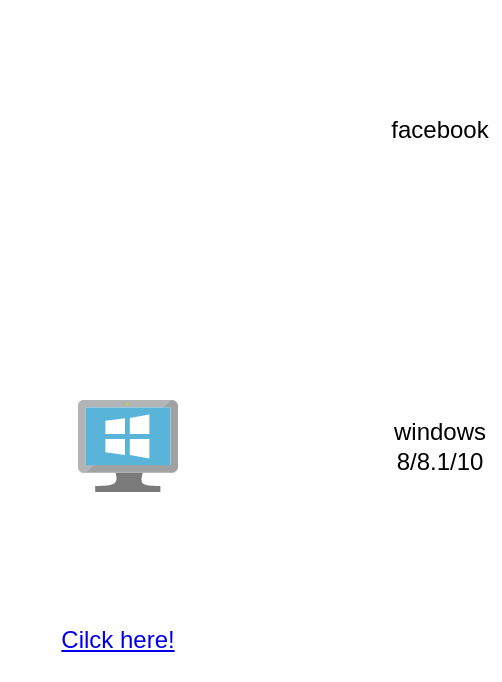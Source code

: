 <mxfile version="16.1.2" type="github"><diagram id="VwLPi5UW7Z5eNK4lU58f" name="Page-1"><mxGraphModel dx="868" dy="412" grid="1" gridSize="10" guides="1" tooltips="1" connect="1" arrows="1" fold="1" page="1" pageScale="1" pageWidth="827" pageHeight="1169" math="0" shadow="0"><root><mxCell id="0"/><mxCell id="1" parent="0"/><mxCell id="GpLCzp4e6NcDqJd4WXKk-1" value="" style="shape=image;html=1;verticalAlign=top;verticalLabelPosition=bottom;labelBackgroundColor=#ffffff;imageAspect=0;aspect=fixed;image=https://cdn1.iconfinder.com/data/icons/social-media-2285/512/Colored_Facebook3_svg-128.png" parent="1" vertex="1"><mxGeometry x="20" y="20" width="128" height="128" as="geometry"/></mxCell><mxCell id="E9ITq1G6HrrwqXvO4Kow-1" value="facebook" style="text;html=1;strokeColor=none;fillColor=none;align=center;verticalAlign=middle;whiteSpace=wrap;rounded=0;" vertex="1" parent="1"><mxGeometry x="210" y="70" width="60" height="30" as="geometry"/></mxCell><mxCell id="E9ITq1G6HrrwqXvO4Kow-2" value="" style="sketch=0;aspect=fixed;html=1;points=[];align=center;image;fontSize=12;image=img/lib/mscae/VirtualMachineWindows.svg;" vertex="1" parent="1"><mxGeometry x="59" y="220" width="50" height="46" as="geometry"/></mxCell><mxCell id="E9ITq1G6HrrwqXvO4Kow-3" value="windows 8/8.1/10" style="text;html=1;strokeColor=none;fillColor=none;align=center;verticalAlign=middle;whiteSpace=wrap;rounded=0;" vertex="1" parent="1"><mxGeometry x="210" y="228" width="60" height="30" as="geometry"/></mxCell><UserObject label="Cilck here!" link="https://github.com/miweoro448/Miweoro-OS/blob/main/README.md" id="E9ITq1G6HrrwqXvO4Kow-4"><mxCell style="text;html=1;strokeColor=none;fillColor=none;whiteSpace=wrap;align=center;verticalAlign=middle;fontColor=#0000EE;fontStyle=4;" vertex="1" parent="1"><mxGeometry x="49" y="320" width="60" height="40" as="geometry"/></mxCell></UserObject></root></mxGraphModel></diagram></mxfile>